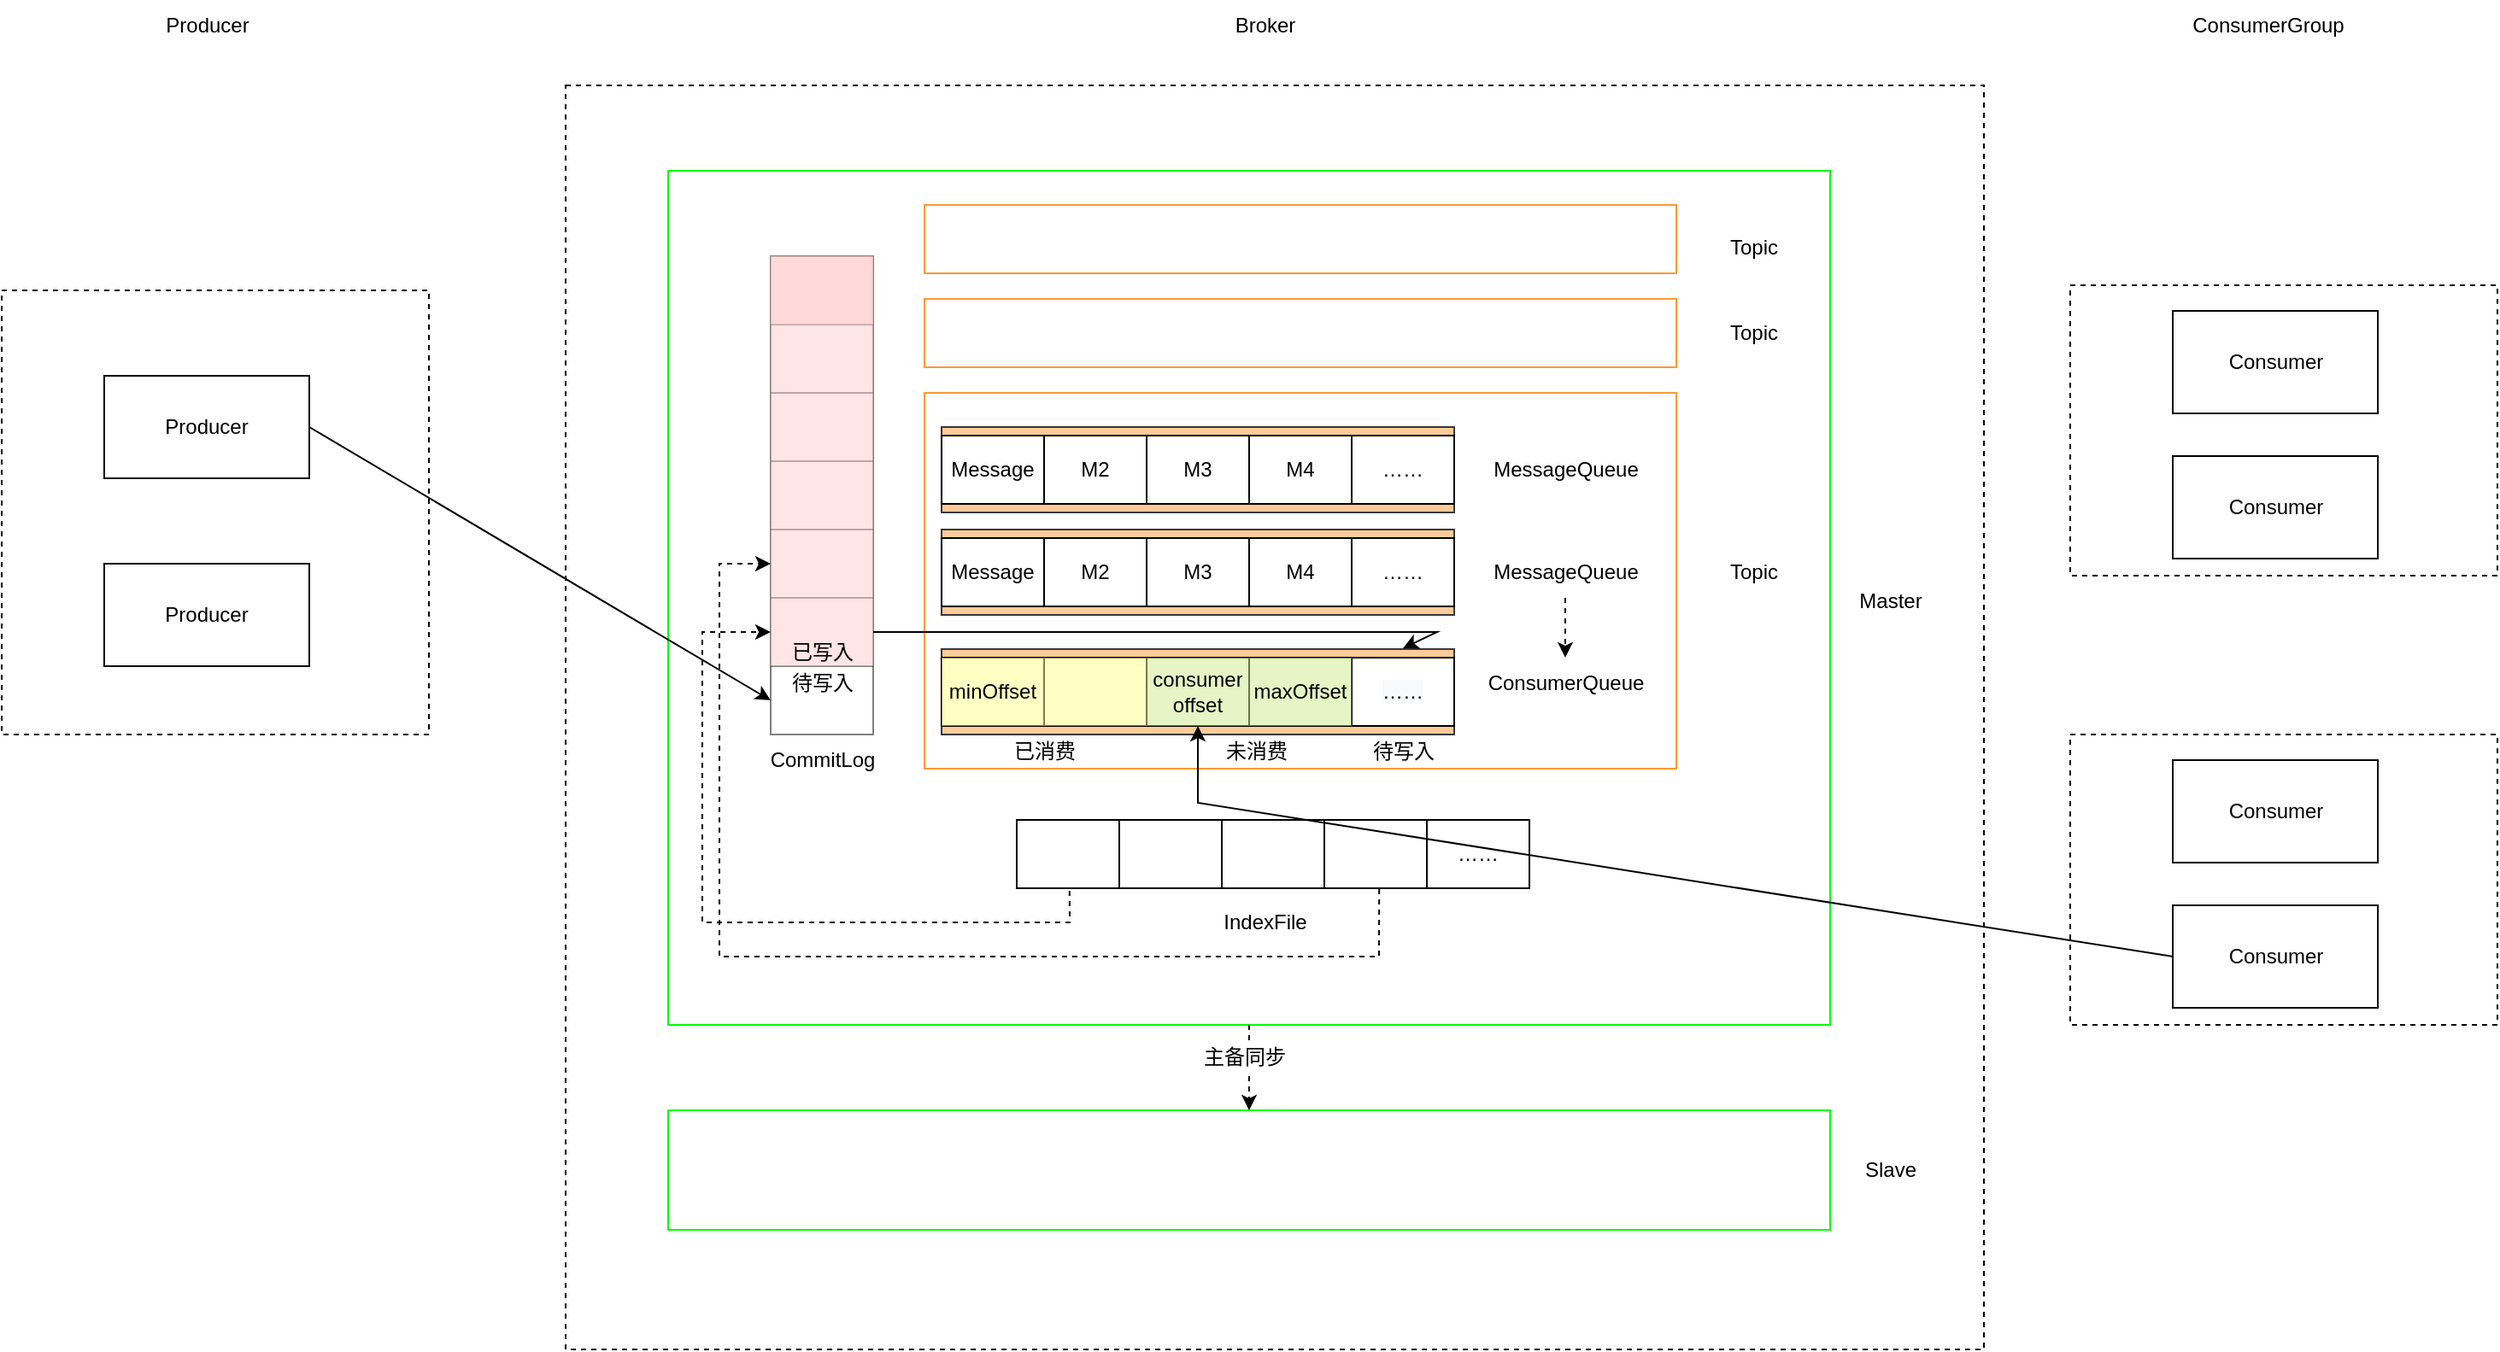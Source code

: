 <mxfile version="20.5.1" type="github">
  <diagram id="fDEU13dsQdf22NSWX4OO" name="第 1 页">
    <mxGraphModel dx="2864" dy="990" grid="1" gridSize="10" guides="1" tooltips="1" connect="1" arrows="1" fold="1" page="1" pageScale="1" pageWidth="827" pageHeight="1169" math="0" shadow="0">
      <root>
        <mxCell id="0" />
        <mxCell id="1" parent="0" />
        <mxCell id="SgnGa9x6ssdQ0sudRitW-9" value="" style="rounded=0;whiteSpace=wrap;html=1;dashed=1;" vertex="1" parent="1">
          <mxGeometry x="150" y="80" width="830" height="740" as="geometry" />
        </mxCell>
        <mxCell id="SgnGa9x6ssdQ0sudRitW-8" value="" style="rounded=0;whiteSpace=wrap;html=1;dashed=1;" vertex="1" parent="1">
          <mxGeometry x="-180" y="200" width="250" height="260" as="geometry" />
        </mxCell>
        <mxCell id="SgnGa9x6ssdQ0sudRitW-1" value="Producer" style="rounded=0;whiteSpace=wrap;html=1;" vertex="1" parent="1">
          <mxGeometry x="-120" y="250" width="120" height="60" as="geometry" />
        </mxCell>
        <mxCell id="SgnGa9x6ssdQ0sudRitW-2" value="Producer" style="rounded=0;whiteSpace=wrap;html=1;" vertex="1" parent="1">
          <mxGeometry x="-120" y="360" width="120" height="60" as="geometry" />
        </mxCell>
        <mxCell id="SgnGa9x6ssdQ0sudRitW-3" value="" style="rounded=0;whiteSpace=wrap;html=1;strokeColor=#00FF00;" vertex="1" parent="1">
          <mxGeometry x="210" y="130" width="680" height="500" as="geometry" />
        </mxCell>
        <mxCell id="SgnGa9x6ssdQ0sudRitW-4" value="Broker" style="text;html=1;align=center;verticalAlign=middle;resizable=0;points=[];autosize=1;strokeColor=none;fillColor=none;" vertex="1" parent="1">
          <mxGeometry x="529" y="30" width="60" height="30" as="geometry" />
        </mxCell>
        <mxCell id="SgnGa9x6ssdQ0sudRitW-5" value="" style="rounded=0;whiteSpace=wrap;html=1;strokeColor=#00FF00;" vertex="1" parent="1">
          <mxGeometry x="210" y="680" width="680" height="70" as="geometry" />
        </mxCell>
        <mxCell id="SgnGa9x6ssdQ0sudRitW-6" value="Master" style="text;html=1;align=center;verticalAlign=middle;resizable=0;points=[];autosize=1;strokeColor=none;fillColor=none;" vertex="1" parent="1">
          <mxGeometry x="895" y="367" width="60" height="30" as="geometry" />
        </mxCell>
        <mxCell id="SgnGa9x6ssdQ0sudRitW-7" value="Slave" style="text;html=1;align=center;verticalAlign=middle;resizable=0;points=[];autosize=1;strokeColor=none;fillColor=none;" vertex="1" parent="1">
          <mxGeometry x="900" y="700" width="50" height="30" as="geometry" />
        </mxCell>
        <mxCell id="SgnGa9x6ssdQ0sudRitW-10" value="" style="rounded=0;whiteSpace=wrap;html=1;dashed=1;" vertex="1" parent="1">
          <mxGeometry x="1030.5" y="197" width="250" height="170" as="geometry" />
        </mxCell>
        <mxCell id="SgnGa9x6ssdQ0sudRitW-11" value="Consumer" style="rounded=0;whiteSpace=wrap;html=1;" vertex="1" parent="1">
          <mxGeometry x="1090.5" y="212" width="120" height="60" as="geometry" />
        </mxCell>
        <mxCell id="SgnGa9x6ssdQ0sudRitW-13" value="Consumer" style="rounded=0;whiteSpace=wrap;html=1;" vertex="1" parent="1">
          <mxGeometry x="1090.5" y="297" width="120" height="60" as="geometry" />
        </mxCell>
        <mxCell id="SgnGa9x6ssdQ0sudRitW-14" value="ConsumerGroup" style="text;html=1;align=center;verticalAlign=middle;resizable=0;points=[];autosize=1;strokeColor=none;fillColor=none;" vertex="1" parent="1">
          <mxGeometry x="1090.5" y="30" width="110" height="30" as="geometry" />
        </mxCell>
        <mxCell id="SgnGa9x6ssdQ0sudRitW-15" value="" style="rounded=0;whiteSpace=wrap;html=1;dashed=1;" vertex="1" parent="1">
          <mxGeometry x="1030.5" y="460" width="250" height="170" as="geometry" />
        </mxCell>
        <mxCell id="SgnGa9x6ssdQ0sudRitW-16" value="Consumer" style="rounded=0;whiteSpace=wrap;html=1;" vertex="1" parent="1">
          <mxGeometry x="1090.5" y="475" width="120" height="60" as="geometry" />
        </mxCell>
        <mxCell id="SgnGa9x6ssdQ0sudRitW-17" value="Consumer" style="rounded=0;whiteSpace=wrap;html=1;" vertex="1" parent="1">
          <mxGeometry x="1090.5" y="560" width="120" height="60" as="geometry" />
        </mxCell>
        <mxCell id="SgnGa9x6ssdQ0sudRitW-19" value="" style="rounded=0;whiteSpace=wrap;html=1;strokeColor=#FF9933;" vertex="1" parent="1">
          <mxGeometry x="360" y="150" width="440" height="40" as="geometry" />
        </mxCell>
        <mxCell id="SgnGa9x6ssdQ0sudRitW-20" value="" style="rounded=0;whiteSpace=wrap;html=1;strokeColor=#FF9933;" vertex="1" parent="1">
          <mxGeometry x="360" y="260" width="440" height="220" as="geometry" />
        </mxCell>
        <mxCell id="SgnGa9x6ssdQ0sudRitW-22" value="" style="shape=table;html=1;whiteSpace=wrap;startSize=0;container=1;collapsible=0;childLayout=tableLayout;swimlaneFillColor=default;labelBorderColor=default;opacity=50;" vertex="1" parent="1">
          <mxGeometry x="270" y="180" width="60" height="280" as="geometry" />
        </mxCell>
        <mxCell id="SgnGa9x6ssdQ0sudRitW-41" style="shape=tableRow;horizontal=0;startSize=0;swimlaneHead=0;swimlaneBody=0;top=0;left=0;bottom=0;right=0;collapsible=0;dropTarget=0;fillColor=#ffcccc;points=[[0,0.5],[1,0.5]];portConstraint=eastwest;strokeColor=#36393d;opacity=50;" vertex="1" parent="SgnGa9x6ssdQ0sudRitW-22">
          <mxGeometry width="60" height="40" as="geometry" />
        </mxCell>
        <mxCell id="SgnGa9x6ssdQ0sudRitW-42" style="shape=partialRectangle;html=1;whiteSpace=wrap;connectable=0;fillColor=#ffcccc;top=0;left=0;bottom=0;right=0;overflow=hidden;fillStyle=auto;strokeColor=#36393d;opacity=50;strokeWidth=4;labelBorderColor=default;" vertex="1" parent="SgnGa9x6ssdQ0sudRitW-41">
          <mxGeometry width="60" height="40" as="geometry">
            <mxRectangle width="60" height="40" as="alternateBounds" />
          </mxGeometry>
        </mxCell>
        <mxCell id="SgnGa9x6ssdQ0sudRitW-39" style="shape=tableRow;horizontal=0;startSize=0;swimlaneHead=0;swimlaneBody=0;top=0;left=0;bottom=0;right=0;collapsible=0;dropTarget=0;fillColor=none;points=[[0,0.5],[1,0.5]];portConstraint=eastwest;" vertex="1" parent="SgnGa9x6ssdQ0sudRitW-22">
          <mxGeometry y="40" width="60" height="40" as="geometry" />
        </mxCell>
        <mxCell id="SgnGa9x6ssdQ0sudRitW-40" style="shape=partialRectangle;html=1;whiteSpace=wrap;connectable=0;fillColor=#ffcccc;top=0;left=0;bottom=0;right=0;overflow=hidden;strokeWidth=4;fillStyle=auto;labelBorderColor=default;strokeColor=#36393d;opacity=50;" vertex="1" parent="SgnGa9x6ssdQ0sudRitW-39">
          <mxGeometry width="60" height="40" as="geometry">
            <mxRectangle width="60" height="40" as="alternateBounds" />
          </mxGeometry>
        </mxCell>
        <mxCell id="SgnGa9x6ssdQ0sudRitW-37" style="shape=tableRow;horizontal=0;startSize=0;swimlaneHead=0;swimlaneBody=0;top=0;left=0;bottom=0;right=0;collapsible=0;dropTarget=0;fillColor=none;points=[[0,0.5],[1,0.5]];portConstraint=eastwest;" vertex="1" parent="SgnGa9x6ssdQ0sudRitW-22">
          <mxGeometry y="80" width="60" height="40" as="geometry" />
        </mxCell>
        <mxCell id="SgnGa9x6ssdQ0sudRitW-38" style="shape=partialRectangle;html=1;whiteSpace=wrap;connectable=0;fillColor=#ffcccc;top=0;left=0;bottom=0;right=0;overflow=hidden;strokeColor=#36393d;strokeWidth=4;opacity=50;" vertex="1" parent="SgnGa9x6ssdQ0sudRitW-37">
          <mxGeometry width="60" height="40" as="geometry">
            <mxRectangle width="60" height="40" as="alternateBounds" />
          </mxGeometry>
        </mxCell>
        <mxCell id="SgnGa9x6ssdQ0sudRitW-35" style="shape=tableRow;horizontal=0;startSize=0;swimlaneHead=0;swimlaneBody=0;top=0;left=0;bottom=0;right=0;collapsible=0;dropTarget=0;fillColor=none;points=[[0,0.5],[1,0.5]];portConstraint=eastwest;" vertex="1" parent="SgnGa9x6ssdQ0sudRitW-22">
          <mxGeometry y="120" width="60" height="40" as="geometry" />
        </mxCell>
        <mxCell id="SgnGa9x6ssdQ0sudRitW-36" style="shape=partialRectangle;html=1;whiteSpace=wrap;connectable=0;fillColor=#ffcccc;top=0;left=0;bottom=0;right=0;overflow=hidden;strokeColor=#36393d;strokeWidth=4;opacity=50;" vertex="1" parent="SgnGa9x6ssdQ0sudRitW-35">
          <mxGeometry width="60" height="40" as="geometry">
            <mxRectangle width="60" height="40" as="alternateBounds" />
          </mxGeometry>
        </mxCell>
        <mxCell id="SgnGa9x6ssdQ0sudRitW-23" value="" style="shape=tableRow;horizontal=0;startSize=0;swimlaneHead=0;swimlaneBody=0;top=0;left=0;bottom=0;right=0;collapsible=0;dropTarget=0;fillColor=none;points=[[0,0.5],[1,0.5]];portConstraint=eastwest;" vertex="1" parent="SgnGa9x6ssdQ0sudRitW-22">
          <mxGeometry y="160" width="60" height="40" as="geometry" />
        </mxCell>
        <mxCell id="SgnGa9x6ssdQ0sudRitW-24" value="" style="shape=partialRectangle;html=1;whiteSpace=wrap;connectable=0;fillColor=#ffcccc;top=0;left=0;bottom=0;right=0;overflow=hidden;strokeColor=#36393d;opacity=50;" vertex="1" parent="SgnGa9x6ssdQ0sudRitW-23">
          <mxGeometry width="60" height="40" as="geometry">
            <mxRectangle width="60" height="40" as="alternateBounds" />
          </mxGeometry>
        </mxCell>
        <mxCell id="SgnGa9x6ssdQ0sudRitW-27" value="" style="shape=tableRow;horizontal=0;startSize=0;swimlaneHead=0;swimlaneBody=0;top=0;left=0;bottom=0;right=0;collapsible=0;dropTarget=0;fillColor=none;points=[[0,0.5],[1,0.5]];portConstraint=eastwest;" vertex="1" parent="SgnGa9x6ssdQ0sudRitW-22">
          <mxGeometry y="200" width="60" height="40" as="geometry" />
        </mxCell>
        <mxCell id="SgnGa9x6ssdQ0sudRitW-28" value="" style="shape=partialRectangle;html=1;whiteSpace=wrap;connectable=0;fillColor=#ffcccc;top=0;left=0;bottom=0;right=0;overflow=hidden;strokeColor=#36393d;opacity=50;" vertex="1" parent="SgnGa9x6ssdQ0sudRitW-27">
          <mxGeometry width="60" height="40" as="geometry">
            <mxRectangle width="60" height="40" as="alternateBounds" />
          </mxGeometry>
        </mxCell>
        <mxCell id="SgnGa9x6ssdQ0sudRitW-31" value="" style="shape=tableRow;horizontal=0;startSize=0;swimlaneHead=0;swimlaneBody=0;top=0;left=0;bottom=0;right=0;collapsible=0;dropTarget=0;fillColor=none;points=[[0,0.5],[1,0.5]];portConstraint=eastwest;" vertex="1" parent="SgnGa9x6ssdQ0sudRitW-22">
          <mxGeometry y="240" width="60" height="40" as="geometry" />
        </mxCell>
        <mxCell id="SgnGa9x6ssdQ0sudRitW-32" value="" style="shape=partialRectangle;html=1;whiteSpace=wrap;connectable=0;fillColor=none;top=0;left=0;bottom=0;right=0;overflow=hidden;dashed=1;strokeWidth=4;" vertex="1" parent="SgnGa9x6ssdQ0sudRitW-31">
          <mxGeometry width="60" height="40" as="geometry">
            <mxRectangle width="60" height="40" as="alternateBounds" />
          </mxGeometry>
        </mxCell>
        <mxCell id="SgnGa9x6ssdQ0sudRitW-84" value="IndexFile" style="text;html=1;align=center;verticalAlign=middle;resizable=0;points=[];autosize=1;strokeColor=none;fillColor=none;" vertex="1" parent="1">
          <mxGeometry x="524" y="555" width="70" height="30" as="geometry" />
        </mxCell>
        <mxCell id="SgnGa9x6ssdQ0sudRitW-85" value="CommitLog" style="text;html=1;align=center;verticalAlign=middle;resizable=0;points=[];autosize=1;strokeColor=none;fillColor=none;" vertex="1" parent="1">
          <mxGeometry x="260" y="460" width="80" height="30" as="geometry" />
        </mxCell>
        <mxCell id="SgnGa9x6ssdQ0sudRitW-86" value="Topic" style="text;html=1;align=center;verticalAlign=middle;resizable=0;points=[];autosize=1;strokeColor=none;fillColor=none;" vertex="1" parent="1">
          <mxGeometry x="820" y="160" width="50" height="30" as="geometry" />
        </mxCell>
        <mxCell id="SgnGa9x6ssdQ0sudRitW-87" value="Topic" style="text;html=1;align=center;verticalAlign=middle;resizable=0;points=[];autosize=1;strokeColor=none;fillColor=none;" vertex="1" parent="1">
          <mxGeometry x="820" y="350" width="50" height="30" as="geometry" />
        </mxCell>
        <mxCell id="SgnGa9x6ssdQ0sudRitW-89" value="" style="rounded=0;whiteSpace=wrap;html=1;strokeColor=#FF9933;" vertex="1" parent="1">
          <mxGeometry x="360" y="205" width="440" height="40" as="geometry" />
        </mxCell>
        <mxCell id="SgnGa9x6ssdQ0sudRitW-90" value="" style="endArrow=classic;html=1;rounded=0;entryX=0;entryY=0.5;entryDx=0;entryDy=0;exitX=1;exitY=0.5;exitDx=0;exitDy=0;" edge="1" parent="1" source="SgnGa9x6ssdQ0sudRitW-1" target="SgnGa9x6ssdQ0sudRitW-31">
          <mxGeometry width="50" height="50" relative="1" as="geometry">
            <mxPoint x="60" y="330" as="sourcePoint" />
            <mxPoint x="110" y="280" as="targetPoint" />
          </mxGeometry>
        </mxCell>
        <mxCell id="SgnGa9x6ssdQ0sudRitW-102" value="MessageQueue" style="rounded=0;whiteSpace=wrap;html=1;fillColor=#ffcc99;strokeColor=#36393d;" vertex="1" parent="1">
          <mxGeometry x="370" y="340" width="300" height="50" as="geometry" />
        </mxCell>
        <mxCell id="SgnGa9x6ssdQ0sudRitW-76" value="" style="shape=table;html=1;whiteSpace=wrap;startSize=0;container=1;collapsible=0;childLayout=tableLayout;" vertex="1" parent="1">
          <mxGeometry x="370" y="345" width="300" height="40" as="geometry" />
        </mxCell>
        <mxCell id="SgnGa9x6ssdQ0sudRitW-77" style="shape=tableRow;horizontal=0;startSize=0;swimlaneHead=0;swimlaneBody=0;top=0;left=0;bottom=0;right=0;collapsible=0;dropTarget=0;fillColor=none;points=[[0,0.5],[1,0.5]];portConstraint=eastwest;" vertex="1" parent="SgnGa9x6ssdQ0sudRitW-76">
          <mxGeometry width="300" height="40" as="geometry" />
        </mxCell>
        <mxCell id="SgnGa9x6ssdQ0sudRitW-78" value="Message" style="shape=partialRectangle;html=1;whiteSpace=wrap;connectable=0;fillColor=none;top=0;left=0;bottom=0;right=0;overflow=hidden;" vertex="1" parent="SgnGa9x6ssdQ0sudRitW-77">
          <mxGeometry width="60" height="40" as="geometry">
            <mxRectangle width="60" height="40" as="alternateBounds" />
          </mxGeometry>
        </mxCell>
        <mxCell id="SgnGa9x6ssdQ0sudRitW-79" value="M2" style="shape=partialRectangle;html=1;whiteSpace=wrap;connectable=0;fillColor=none;top=0;left=0;bottom=0;right=0;overflow=hidden;" vertex="1" parent="SgnGa9x6ssdQ0sudRitW-77">
          <mxGeometry x="60" width="60" height="40" as="geometry">
            <mxRectangle width="60" height="40" as="alternateBounds" />
          </mxGeometry>
        </mxCell>
        <mxCell id="SgnGa9x6ssdQ0sudRitW-80" value="M3" style="shape=partialRectangle;html=1;whiteSpace=wrap;connectable=0;fillColor=none;top=0;left=0;bottom=0;right=0;overflow=hidden;" vertex="1" parent="SgnGa9x6ssdQ0sudRitW-77">
          <mxGeometry x="120" width="60" height="40" as="geometry">
            <mxRectangle width="60" height="40" as="alternateBounds" />
          </mxGeometry>
        </mxCell>
        <mxCell id="SgnGa9x6ssdQ0sudRitW-81" value="M4" style="shape=partialRectangle;html=1;whiteSpace=wrap;connectable=0;fillColor=none;top=0;left=0;bottom=0;right=0;overflow=hidden;" vertex="1" parent="SgnGa9x6ssdQ0sudRitW-77">
          <mxGeometry x="180" width="60" height="40" as="geometry">
            <mxRectangle width="60" height="40" as="alternateBounds" />
          </mxGeometry>
        </mxCell>
        <mxCell id="SgnGa9x6ssdQ0sudRitW-82" value="……" style="shape=partialRectangle;html=1;whiteSpace=wrap;connectable=0;fillColor=none;top=0;left=0;bottom=0;right=0;overflow=hidden;" vertex="1" parent="SgnGa9x6ssdQ0sudRitW-77">
          <mxGeometry x="240" width="60" height="40" as="geometry">
            <mxRectangle width="60" height="40" as="alternateBounds" />
          </mxGeometry>
        </mxCell>
        <mxCell id="SgnGa9x6ssdQ0sudRitW-104" value="MessageQueue" style="rounded=0;whiteSpace=wrap;html=1;fillColor=#ffcc99;strokeColor=#36393d;" vertex="1" parent="1">
          <mxGeometry x="370" y="410" width="300" height="50" as="geometry" />
        </mxCell>
        <mxCell id="SgnGa9x6ssdQ0sudRitW-105" value="" style="shape=table;html=1;whiteSpace=wrap;startSize=0;container=1;collapsible=0;childLayout=tableLayout;" vertex="1" parent="1">
          <mxGeometry x="370" y="415" width="300" height="40" as="geometry" />
        </mxCell>
        <mxCell id="SgnGa9x6ssdQ0sudRitW-106" style="shape=tableRow;horizontal=0;startSize=0;swimlaneHead=0;swimlaneBody=0;top=0;left=0;bottom=0;right=0;collapsible=0;dropTarget=0;fillColor=none;points=[[0,0.5],[1,0.5]];portConstraint=eastwest;" vertex="1" parent="SgnGa9x6ssdQ0sudRitW-105">
          <mxGeometry width="300" height="40" as="geometry" />
        </mxCell>
        <mxCell id="SgnGa9x6ssdQ0sudRitW-107" value="minOffset" style="shape=partialRectangle;html=1;whiteSpace=wrap;connectable=0;fillColor=#ffff88;top=0;left=0;bottom=0;right=0;overflow=hidden;strokeColor=#36393d;opacity=50;" vertex="1" parent="SgnGa9x6ssdQ0sudRitW-106">
          <mxGeometry width="60" height="40" as="geometry">
            <mxRectangle width="60" height="40" as="alternateBounds" />
          </mxGeometry>
        </mxCell>
        <mxCell id="SgnGa9x6ssdQ0sudRitW-108" value="" style="shape=partialRectangle;html=1;whiteSpace=wrap;connectable=0;fillColor=#ffff88;top=0;left=0;bottom=0;right=0;overflow=hidden;opacity=50;strokeColor=#36393d;" vertex="1" parent="SgnGa9x6ssdQ0sudRitW-106">
          <mxGeometry x="60" width="60" height="40" as="geometry">
            <mxRectangle width="60" height="40" as="alternateBounds" />
          </mxGeometry>
        </mxCell>
        <mxCell id="SgnGa9x6ssdQ0sudRitW-109" value="consumer&lt;br&gt;offset" style="shape=partialRectangle;html=1;whiteSpace=wrap;connectable=0;fillColor=#cdeb8b;top=0;left=0;bottom=0;right=0;overflow=hidden;strokeColor=#36393d;opacity=50;" vertex="1" parent="SgnGa9x6ssdQ0sudRitW-106">
          <mxGeometry x="120" width="60" height="40" as="geometry">
            <mxRectangle width="60" height="40" as="alternateBounds" />
          </mxGeometry>
        </mxCell>
        <mxCell id="SgnGa9x6ssdQ0sudRitW-110" value="maxOffset" style="shape=partialRectangle;html=1;whiteSpace=wrap;connectable=0;fillColor=#cdeb8b;top=0;left=0;bottom=0;right=0;overflow=hidden;strokeColor=#36393d;opacity=50;" vertex="1" parent="SgnGa9x6ssdQ0sudRitW-106">
          <mxGeometry x="180" width="60" height="40" as="geometry">
            <mxRectangle width="60" height="40" as="alternateBounds" />
          </mxGeometry>
        </mxCell>
        <mxCell id="SgnGa9x6ssdQ0sudRitW-111" value="&lt;meta charset=&quot;utf-8&quot;&gt;&lt;span style=&quot;color: rgb(0, 0, 0); font-family: Helvetica; font-size: 12px; font-style: normal; font-variant-ligatures: normal; font-variant-caps: normal; font-weight: 400; letter-spacing: normal; orphans: 2; text-align: center; text-indent: 0px; text-transform: none; widows: 2; word-spacing: 0px; -webkit-text-stroke-width: 0px; background-color: rgb(248, 249, 250); text-decoration-thickness: initial; text-decoration-style: initial; text-decoration-color: initial; float: none; display: inline !important;&quot;&gt;……&lt;/span&gt;" style="shape=partialRectangle;html=1;whiteSpace=wrap;connectable=0;fillColor=none;top=0;left=0;bottom=0;right=0;overflow=hidden;" vertex="1" parent="SgnGa9x6ssdQ0sudRitW-106">
          <mxGeometry x="240" width="60" height="40" as="geometry">
            <mxRectangle width="60" height="40" as="alternateBounds" />
          </mxGeometry>
        </mxCell>
        <mxCell id="SgnGa9x6ssdQ0sudRitW-113" value="" style="endArrow=classic;html=1;rounded=0;entryX=0.9;entryY=-0.01;entryDx=0;entryDy=0;entryPerimeter=0;" edge="1" parent="1" target="SgnGa9x6ssdQ0sudRitW-104">
          <mxGeometry width="50" height="50" relative="1" as="geometry">
            <mxPoint x="330" y="400" as="sourcePoint" />
            <mxPoint x="60" y="600" as="targetPoint" />
            <Array as="points">
              <mxPoint x="660" y="400" />
            </Array>
          </mxGeometry>
        </mxCell>
        <mxCell id="SgnGa9x6ssdQ0sudRitW-129" value="MessageQueue" style="rounded=0;whiteSpace=wrap;html=1;fillColor=#ffcc99;strokeColor=#36393d;" vertex="1" parent="1">
          <mxGeometry x="370" y="280" width="300" height="50" as="geometry" />
        </mxCell>
        <mxCell id="SgnGa9x6ssdQ0sudRitW-130" value="" style="shape=table;html=1;whiteSpace=wrap;startSize=0;container=1;collapsible=0;childLayout=tableLayout;" vertex="1" parent="1">
          <mxGeometry x="370" y="285" width="300" height="40" as="geometry" />
        </mxCell>
        <mxCell id="SgnGa9x6ssdQ0sudRitW-131" style="shape=tableRow;horizontal=0;startSize=0;swimlaneHead=0;swimlaneBody=0;top=0;left=0;bottom=0;right=0;collapsible=0;dropTarget=0;fillColor=none;points=[[0,0.5],[1,0.5]];portConstraint=eastwest;" vertex="1" parent="SgnGa9x6ssdQ0sudRitW-130">
          <mxGeometry width="300" height="40" as="geometry" />
        </mxCell>
        <mxCell id="SgnGa9x6ssdQ0sudRitW-132" value="Message" style="shape=partialRectangle;html=1;whiteSpace=wrap;connectable=0;fillColor=none;top=0;left=0;bottom=0;right=0;overflow=hidden;" vertex="1" parent="SgnGa9x6ssdQ0sudRitW-131">
          <mxGeometry width="60" height="40" as="geometry">
            <mxRectangle width="60" height="40" as="alternateBounds" />
          </mxGeometry>
        </mxCell>
        <mxCell id="SgnGa9x6ssdQ0sudRitW-133" value="M2" style="shape=partialRectangle;html=1;whiteSpace=wrap;connectable=0;fillColor=none;top=0;left=0;bottom=0;right=0;overflow=hidden;" vertex="1" parent="SgnGa9x6ssdQ0sudRitW-131">
          <mxGeometry x="60" width="60" height="40" as="geometry">
            <mxRectangle width="60" height="40" as="alternateBounds" />
          </mxGeometry>
        </mxCell>
        <mxCell id="SgnGa9x6ssdQ0sudRitW-134" value="M3" style="shape=partialRectangle;html=1;whiteSpace=wrap;connectable=0;fillColor=none;top=0;left=0;bottom=0;right=0;overflow=hidden;" vertex="1" parent="SgnGa9x6ssdQ0sudRitW-131">
          <mxGeometry x="120" width="60" height="40" as="geometry">
            <mxRectangle width="60" height="40" as="alternateBounds" />
          </mxGeometry>
        </mxCell>
        <mxCell id="SgnGa9x6ssdQ0sudRitW-135" value="M4" style="shape=partialRectangle;html=1;whiteSpace=wrap;connectable=0;fillColor=none;top=0;left=0;bottom=0;right=0;overflow=hidden;" vertex="1" parent="SgnGa9x6ssdQ0sudRitW-131">
          <mxGeometry x="180" width="60" height="40" as="geometry">
            <mxRectangle width="60" height="40" as="alternateBounds" />
          </mxGeometry>
        </mxCell>
        <mxCell id="SgnGa9x6ssdQ0sudRitW-136" value="……" style="shape=partialRectangle;html=1;whiteSpace=wrap;connectable=0;fillColor=none;top=0;left=0;bottom=0;right=0;overflow=hidden;" vertex="1" parent="SgnGa9x6ssdQ0sudRitW-131">
          <mxGeometry x="240" width="60" height="40" as="geometry">
            <mxRectangle width="60" height="40" as="alternateBounds" />
          </mxGeometry>
        </mxCell>
        <mxCell id="SgnGa9x6ssdQ0sudRitW-137" value="MessageQueue" style="text;html=1;align=center;verticalAlign=middle;resizable=0;points=[];autosize=1;strokeColor=none;fillColor=none;" vertex="1" parent="1">
          <mxGeometry x="680" y="290" width="110" height="30" as="geometry" />
        </mxCell>
        <mxCell id="SgnGa9x6ssdQ0sudRitW-138" value="MessageQueue" style="text;html=1;align=center;verticalAlign=middle;resizable=0;points=[];autosize=1;strokeColor=none;fillColor=none;" vertex="1" parent="1">
          <mxGeometry x="680" y="350" width="110" height="30" as="geometry" />
        </mxCell>
        <mxCell id="SgnGa9x6ssdQ0sudRitW-139" value="ConsumerQueue" style="text;html=1;align=center;verticalAlign=middle;resizable=0;points=[];autosize=1;strokeColor=none;fillColor=none;" vertex="1" parent="1">
          <mxGeometry x="680" y="415" width="110" height="30" as="geometry" />
        </mxCell>
        <mxCell id="SgnGa9x6ssdQ0sudRitW-140" value="" style="endArrow=classic;html=1;rounded=0;dashed=1;" edge="1" parent="1" target="SgnGa9x6ssdQ0sudRitW-139">
          <mxGeometry width="50" height="50" relative="1" as="geometry">
            <mxPoint x="735" y="380" as="sourcePoint" />
            <mxPoint x="1090" y="340" as="targetPoint" />
          </mxGeometry>
        </mxCell>
        <mxCell id="SgnGa9x6ssdQ0sudRitW-141" value="Topic" style="text;html=1;align=center;verticalAlign=middle;resizable=0;points=[];autosize=1;strokeColor=none;fillColor=none;" vertex="1" parent="1">
          <mxGeometry x="820" y="210" width="50" height="30" as="geometry" />
        </mxCell>
        <mxCell id="SgnGa9x6ssdQ0sudRitW-142" value="" style="shape=table;html=1;whiteSpace=wrap;startSize=0;container=1;collapsible=0;childLayout=tableLayout;" vertex="1" parent="1">
          <mxGeometry x="414" y="510" width="300" height="40" as="geometry" />
        </mxCell>
        <mxCell id="SgnGa9x6ssdQ0sudRitW-143" style="shape=tableRow;horizontal=0;startSize=0;swimlaneHead=0;swimlaneBody=0;top=0;left=0;bottom=0;right=0;collapsible=0;dropTarget=0;fillColor=none;points=[[0,0.5],[1,0.5]];portConstraint=eastwest;" vertex="1" parent="SgnGa9x6ssdQ0sudRitW-142">
          <mxGeometry width="300" height="40" as="geometry" />
        </mxCell>
        <mxCell id="SgnGa9x6ssdQ0sudRitW-144" value="" style="shape=partialRectangle;html=1;whiteSpace=wrap;connectable=0;fillColor=none;top=0;left=0;bottom=0;right=0;overflow=hidden;" vertex="1" parent="SgnGa9x6ssdQ0sudRitW-143">
          <mxGeometry width="60" height="40" as="geometry">
            <mxRectangle width="60" height="40" as="alternateBounds" />
          </mxGeometry>
        </mxCell>
        <mxCell id="SgnGa9x6ssdQ0sudRitW-145" value="" style="shape=partialRectangle;html=1;whiteSpace=wrap;connectable=0;fillColor=none;top=0;left=0;bottom=0;right=0;overflow=hidden;" vertex="1" parent="SgnGa9x6ssdQ0sudRitW-143">
          <mxGeometry x="60" width="60" height="40" as="geometry">
            <mxRectangle width="60" height="40" as="alternateBounds" />
          </mxGeometry>
        </mxCell>
        <mxCell id="SgnGa9x6ssdQ0sudRitW-146" value="" style="shape=partialRectangle;html=1;whiteSpace=wrap;connectable=0;fillColor=none;top=0;left=0;bottom=0;right=0;overflow=hidden;" vertex="1" parent="SgnGa9x6ssdQ0sudRitW-143">
          <mxGeometry x="120" width="60" height="40" as="geometry">
            <mxRectangle width="60" height="40" as="alternateBounds" />
          </mxGeometry>
        </mxCell>
        <mxCell id="SgnGa9x6ssdQ0sudRitW-147" value="" style="shape=partialRectangle;html=1;whiteSpace=wrap;connectable=0;fillColor=none;top=0;left=0;bottom=0;right=0;overflow=hidden;" vertex="1" parent="SgnGa9x6ssdQ0sudRitW-143">
          <mxGeometry x="180" width="60" height="40" as="geometry">
            <mxRectangle width="60" height="40" as="alternateBounds" />
          </mxGeometry>
        </mxCell>
        <mxCell id="SgnGa9x6ssdQ0sudRitW-148" value="……" style="shape=partialRectangle;html=1;whiteSpace=wrap;connectable=0;fillColor=none;top=0;left=0;bottom=0;right=0;overflow=hidden;" vertex="1" parent="SgnGa9x6ssdQ0sudRitW-143">
          <mxGeometry x="240" width="60" height="40" as="geometry">
            <mxRectangle width="60" height="40" as="alternateBounds" />
          </mxGeometry>
        </mxCell>
        <mxCell id="SgnGa9x6ssdQ0sudRitW-149" value="" style="endArrow=classic;html=1;rounded=0;dashed=1;entryX=0;entryY=0.5;entryDx=0;entryDy=0;exitX=0.103;exitY=1.038;exitDx=0;exitDy=0;exitPerimeter=0;" edge="1" parent="1" source="SgnGa9x6ssdQ0sudRitW-143" target="SgnGa9x6ssdQ0sudRitW-27">
          <mxGeometry width="50" height="50" relative="1" as="geometry">
            <mxPoint x="404" y="580" as="sourcePoint" />
            <mxPoint x="250" y="490" as="targetPoint" />
            <Array as="points">
              <mxPoint x="445" y="570" />
              <mxPoint x="230" y="570" />
              <mxPoint x="230" y="550" />
              <mxPoint x="230" y="400" />
            </Array>
          </mxGeometry>
        </mxCell>
        <mxCell id="SgnGa9x6ssdQ0sudRitW-150" value="" style="endArrow=classic;html=1;rounded=0;dashed=1;entryX=0;entryY=0.5;entryDx=0;entryDy=0;exitX=0.707;exitY=1.013;exitDx=0;exitDy=0;exitPerimeter=0;" edge="1" parent="1" source="SgnGa9x6ssdQ0sudRitW-143" target="SgnGa9x6ssdQ0sudRitW-23">
          <mxGeometry width="50" height="50" relative="1" as="geometry">
            <mxPoint x="414" y="590" as="sourcePoint" />
            <mxPoint x="280" y="410" as="targetPoint" />
            <Array as="points">
              <mxPoint x="626" y="590" />
              <mxPoint x="240" y="590" />
              <mxPoint x="240" y="560" />
              <mxPoint x="240" y="360" />
            </Array>
          </mxGeometry>
        </mxCell>
        <mxCell id="SgnGa9x6ssdQ0sudRitW-151" value="" style="endArrow=classic;html=1;rounded=0;entryX=0.5;entryY=1;entryDx=0;entryDy=0;exitX=0;exitY=0.5;exitDx=0;exitDy=0;" edge="1" parent="1" source="SgnGa9x6ssdQ0sudRitW-17" target="SgnGa9x6ssdQ0sudRitW-105">
          <mxGeometry width="50" height="50" relative="1" as="geometry">
            <mxPoint x="60" y="280" as="sourcePoint" />
            <mxPoint x="280" y="450" as="targetPoint" />
            <Array as="points">
              <mxPoint x="520" y="500" />
            </Array>
          </mxGeometry>
        </mxCell>
        <mxCell id="SgnGa9x6ssdQ0sudRitW-156" value="已消费" style="text;html=1;align=center;verticalAlign=middle;resizable=0;points=[];autosize=1;strokeColor=none;fillColor=none;" vertex="1" parent="1">
          <mxGeometry x="400" y="455" width="60" height="30" as="geometry" />
        </mxCell>
        <mxCell id="SgnGa9x6ssdQ0sudRitW-157" value="未消费" style="text;html=1;align=center;verticalAlign=middle;resizable=0;points=[];autosize=1;strokeColor=none;fillColor=none;" vertex="1" parent="1">
          <mxGeometry x="524" y="455" width="60" height="30" as="geometry" />
        </mxCell>
        <mxCell id="SgnGa9x6ssdQ0sudRitW-158" value="待写入" style="text;html=1;align=center;verticalAlign=middle;resizable=0;points=[];autosize=1;strokeColor=none;fillColor=none;" vertex="1" parent="1">
          <mxGeometry x="610" y="455" width="60" height="30" as="geometry" />
        </mxCell>
        <mxCell id="SgnGa9x6ssdQ0sudRitW-159" value="&lt;font style=&quot;font-size: 12px;&quot;&gt;已写入&lt;/font&gt;" style="text;html=1;align=center;verticalAlign=middle;resizable=0;points=[];autosize=1;strokeColor=none;fillColor=none;fontSize=5;" vertex="1" parent="1">
          <mxGeometry x="270" y="397" width="60" height="30" as="geometry" />
        </mxCell>
        <mxCell id="SgnGa9x6ssdQ0sudRitW-160" value="&lt;font style=&quot;font-size: 12px;&quot;&gt;待写入&lt;/font&gt;" style="text;html=1;align=center;verticalAlign=middle;resizable=0;points=[];autosize=1;strokeColor=none;fillColor=none;fontSize=5;" vertex="1" parent="1">
          <mxGeometry x="270" y="415" width="60" height="30" as="geometry" />
        </mxCell>
        <mxCell id="SgnGa9x6ssdQ0sudRitW-163" value="" style="endArrow=classic;html=1;rounded=0;dashed=1;fontSize=12;exitX=0.5;exitY=1;exitDx=0;exitDy=0;" edge="1" parent="1" source="SgnGa9x6ssdQ0sudRitW-3" target="SgnGa9x6ssdQ0sudRitW-5">
          <mxGeometry width="50" height="50" relative="1" as="geometry">
            <mxPoint x="690" y="670" as="sourcePoint" />
            <mxPoint x="740" y="620" as="targetPoint" />
          </mxGeometry>
        </mxCell>
        <mxCell id="SgnGa9x6ssdQ0sudRitW-164" value="主备同步" style="edgeLabel;html=1;align=center;verticalAlign=middle;resizable=0;points=[];fontSize=12;" vertex="1" connectable="0" parent="SgnGa9x6ssdQ0sudRitW-163">
          <mxGeometry x="-0.244" y="-3" relative="1" as="geometry">
            <mxPoint as="offset" />
          </mxGeometry>
        </mxCell>
        <mxCell id="SgnGa9x6ssdQ0sudRitW-165" value="Producer" style="text;html=1;align=center;verticalAlign=middle;resizable=0;points=[];autosize=1;strokeColor=none;fillColor=none;" vertex="1" parent="1">
          <mxGeometry x="-95" y="30" width="70" height="30" as="geometry" />
        </mxCell>
      </root>
    </mxGraphModel>
  </diagram>
</mxfile>
